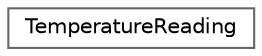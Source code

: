 digraph "Graphical Class Hierarchy"
{
 // LATEX_PDF_SIZE
  bgcolor="transparent";
  edge [fontname=Helvetica,fontsize=10,labelfontname=Helvetica,labelfontsize=10];
  node [fontname=Helvetica,fontsize=10,shape=box,height=0.2,width=0.4];
  rankdir="LR";
  Node0 [id="Node000000",label="TemperatureReading",height=0.2,width=0.4,color="grey40", fillcolor="white", style="filled",URL="$struct_temperature_reading.html",tooltip="Structure to hold temperature reading data."];
}
